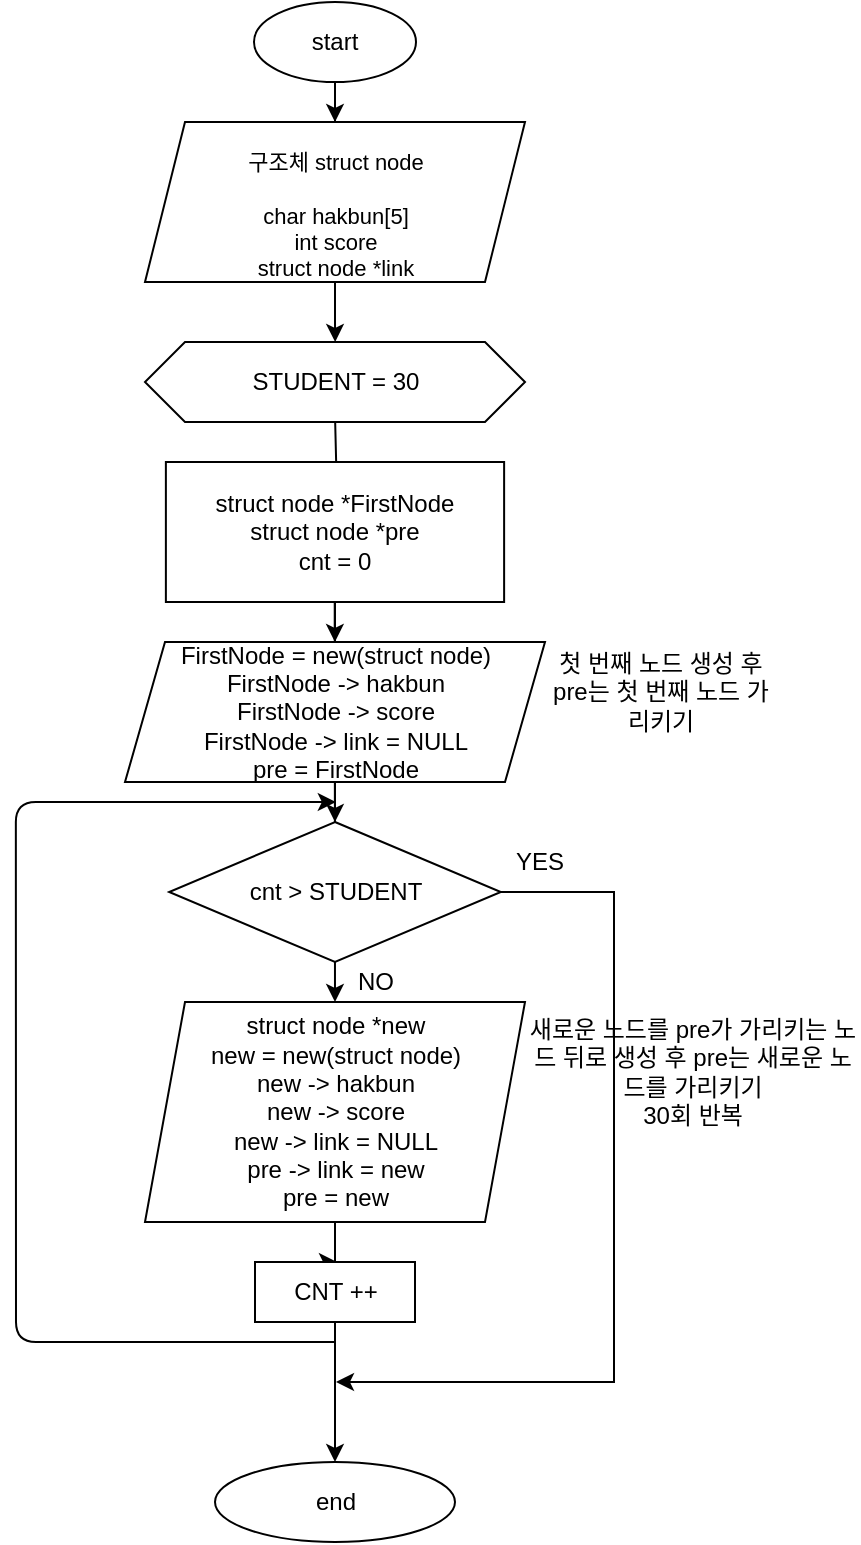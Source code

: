 <mxfile version="14.6.9" type="github">
  <diagram id="BHE2GCNE7rLQnLxoAsBc" name="Page-1">
    <mxGraphModel dx="1483" dy="829" grid="0" gridSize="10" guides="1" tooltips="1" connect="1" arrows="1" fold="1" page="1" pageScale="1" pageWidth="827" pageHeight="1169" math="0" shadow="0">
      <root>
        <mxCell id="0" />
        <mxCell id="1" parent="0" />
        <mxCell id="osYjdf-58s_nctMU4wrf-5" value="" style="edgeStyle=orthogonalEdgeStyle;rounded=0;orthogonalLoop=1;jettySize=auto;html=1;" edge="1" parent="1" source="osYjdf-58s_nctMU4wrf-1" target="osYjdf-58s_nctMU4wrf-2">
          <mxGeometry relative="1" as="geometry" />
        </mxCell>
        <mxCell id="osYjdf-58s_nctMU4wrf-1" value="start" style="ellipse;whiteSpace=wrap;html=1;" vertex="1" parent="1">
          <mxGeometry x="360" y="20" width="81" height="40" as="geometry" />
        </mxCell>
        <mxCell id="osYjdf-58s_nctMU4wrf-4" value="" style="edgeStyle=orthogonalEdgeStyle;rounded=0;orthogonalLoop=1;jettySize=auto;html=1;" edge="1" parent="1" source="osYjdf-58s_nctMU4wrf-2">
          <mxGeometry relative="1" as="geometry">
            <mxPoint x="400.583" y="190" as="targetPoint" />
          </mxGeometry>
        </mxCell>
        <mxCell id="osYjdf-58s_nctMU4wrf-2" value="&lt;div style=&quot;font-size: 11px&quot;&gt;&lt;span&gt;&lt;font style=&quot;font-size: 11px&quot;&gt;&lt;br&gt;&lt;/font&gt;&lt;/span&gt;&lt;/div&gt;&lt;div style=&quot;font-size: 11px&quot;&gt;&lt;span&gt;&lt;font style=&quot;font-size: 11px&quot;&gt;구조체 struct node&lt;/font&gt;&lt;/span&gt;&lt;/div&gt;&lt;div style=&quot;font-size: 11px&quot;&gt;&lt;span&gt;&lt;font style=&quot;font-size: 11px&quot;&gt;&lt;br&gt;&lt;/font&gt;&lt;/span&gt;&lt;/div&gt;&lt;div style=&quot;font-size: 11px&quot;&gt;&lt;font style=&quot;font-size: 11px&quot;&gt;char hakbun[5]&lt;/font&gt;&lt;/div&gt;&lt;div style=&quot;font-size: 11px&quot;&gt;&lt;font style=&quot;font-size: 11px&quot;&gt;int score&lt;/font&gt;&lt;/div&gt;&lt;div style=&quot;font-size: 11px&quot;&gt;&lt;font style=&quot;font-size: 11px&quot;&gt;struct node *link&lt;/font&gt;&lt;/div&gt;" style="shape=parallelogram;perimeter=parallelogramPerimeter;whiteSpace=wrap;html=1;fixedSize=1;align=center;" vertex="1" parent="1">
          <mxGeometry x="305.5" y="80" width="190" height="80" as="geometry" />
        </mxCell>
        <mxCell id="osYjdf-58s_nctMU4wrf-7" value="" style="edgeStyle=orthogonalEdgeStyle;rounded=0;orthogonalLoop=1;jettySize=auto;html=1;" edge="1" parent="1" target="osYjdf-58s_nctMU4wrf-6">
          <mxGeometry relative="1" as="geometry">
            <mxPoint x="400.583" y="230" as="sourcePoint" />
          </mxGeometry>
        </mxCell>
        <mxCell id="osYjdf-58s_nctMU4wrf-11" value="" style="edgeStyle=orthogonalEdgeStyle;rounded=0;orthogonalLoop=1;jettySize=auto;html=1;" edge="1" parent="1" source="osYjdf-58s_nctMU4wrf-6" target="osYjdf-58s_nctMU4wrf-10">
          <mxGeometry relative="1" as="geometry" />
        </mxCell>
        <mxCell id="osYjdf-58s_nctMU4wrf-12" style="edgeStyle=orthogonalEdgeStyle;rounded=0;orthogonalLoop=1;jettySize=auto;html=1;entryX=0.5;entryY=0;entryDx=0;entryDy=0;" edge="1" parent="1" source="osYjdf-58s_nctMU4wrf-6" target="osYjdf-58s_nctMU4wrf-8">
          <mxGeometry relative="1" as="geometry" />
        </mxCell>
        <mxCell id="osYjdf-58s_nctMU4wrf-15" style="edgeStyle=orthogonalEdgeStyle;rounded=0;orthogonalLoop=1;jettySize=auto;html=1;" edge="1" parent="1" source="osYjdf-58s_nctMU4wrf-6">
          <mxGeometry relative="1" as="geometry">
            <mxPoint x="400.5" y="340" as="targetPoint" />
          </mxGeometry>
        </mxCell>
        <mxCell id="osYjdf-58s_nctMU4wrf-6" value="struct node *FirstNode&lt;br&gt;struct node *pre&lt;br&gt;cnt = 0" style="rounded=0;whiteSpace=wrap;html=1;" vertex="1" parent="1">
          <mxGeometry x="315.94" y="250" width="169.12" height="70" as="geometry" />
        </mxCell>
        <mxCell id="osYjdf-58s_nctMU4wrf-19" style="edgeStyle=orthogonalEdgeStyle;rounded=0;orthogonalLoop=1;jettySize=auto;html=1;" edge="1" parent="1" source="osYjdf-58s_nctMU4wrf-8">
          <mxGeometry relative="1" as="geometry">
            <mxPoint x="401" y="710" as="targetPoint" />
            <Array as="points">
              <mxPoint x="540" y="465" />
              <mxPoint x="540" y="710" />
              <mxPoint x="401" y="710" />
            </Array>
          </mxGeometry>
        </mxCell>
        <mxCell id="osYjdf-58s_nctMU4wrf-8" value="cnt &amp;gt; STUDENT" style="rhombus;whiteSpace=wrap;html=1;" vertex="1" parent="1">
          <mxGeometry x="317.59" y="430" width="165.82" height="70" as="geometry" />
        </mxCell>
        <mxCell id="osYjdf-58s_nctMU4wrf-20" value="" style="edgeStyle=orthogonalEdgeStyle;rounded=0;orthogonalLoop=1;jettySize=auto;html=1;" edge="1" parent="1" source="osYjdf-58s_nctMU4wrf-10">
          <mxGeometry relative="1" as="geometry">
            <mxPoint x="401" y="650" as="targetPoint" />
          </mxGeometry>
        </mxCell>
        <mxCell id="osYjdf-58s_nctMU4wrf-10" value="&lt;span&gt;struct node *new&lt;br&gt;new = new(struct node)&lt;br&gt;new -&amp;gt; hakbun&lt;br&gt;new -&amp;gt; score&lt;br&gt;new -&amp;gt; link = NULL&lt;br&gt;pre -&amp;gt; link = new&lt;br&gt;pre = new&lt;br&gt;&lt;/span&gt;" style="shape=parallelogram;perimeter=parallelogramPerimeter;whiteSpace=wrap;html=1;fixedSize=1;" vertex="1" parent="1">
          <mxGeometry x="305.5" y="520" width="190" height="110" as="geometry" />
        </mxCell>
        <mxCell id="osYjdf-58s_nctMU4wrf-14" value="FirstNode = new(struct node)&lt;br&gt;FirstNode -&amp;gt; hakbun&lt;br&gt;FirstNode -&amp;gt; score&lt;br&gt;FirstNode -&amp;gt; link = NULL&lt;br&gt;pre = FirstNode" style="shape=parallelogram;perimeter=parallelogramPerimeter;whiteSpace=wrap;html=1;fixedSize=1;" vertex="1" parent="1">
          <mxGeometry x="295.5" y="340" width="210" height="70" as="geometry" />
        </mxCell>
        <mxCell id="osYjdf-58s_nctMU4wrf-16" value="STUDENT = 30" style="shape=hexagon;perimeter=hexagonPerimeter2;whiteSpace=wrap;html=1;fixedSize=1;" vertex="1" parent="1">
          <mxGeometry x="305.5" y="190" width="190" height="40" as="geometry" />
        </mxCell>
        <mxCell id="osYjdf-58s_nctMU4wrf-17" value="NO" style="text;html=1;strokeColor=none;fillColor=none;align=center;verticalAlign=middle;whiteSpace=wrap;rounded=0;" vertex="1" parent="1">
          <mxGeometry x="401" y="500" width="40" height="20" as="geometry" />
        </mxCell>
        <mxCell id="osYjdf-58s_nctMU4wrf-18" value="end" style="ellipse;whiteSpace=wrap;html=1;" vertex="1" parent="1">
          <mxGeometry x="340.5" y="750" width="120" height="40" as="geometry" />
        </mxCell>
        <mxCell id="osYjdf-58s_nctMU4wrf-22" value="" style="endArrow=classic;html=1;" edge="1" parent="1">
          <mxGeometry width="50" height="50" relative="1" as="geometry">
            <mxPoint x="401" y="690" as="sourcePoint" />
            <mxPoint x="400.92" y="420" as="targetPoint" />
            <Array as="points">
              <mxPoint x="241" y="690" />
              <mxPoint x="240.92" y="420" />
            </Array>
          </mxGeometry>
        </mxCell>
        <mxCell id="osYjdf-58s_nctMU4wrf-23" value="YES" style="text;html=1;strokeColor=none;fillColor=none;align=center;verticalAlign=middle;whiteSpace=wrap;rounded=0;" vertex="1" parent="1">
          <mxGeometry x="483.41" y="440" width="40" height="20" as="geometry" />
        </mxCell>
        <mxCell id="osYjdf-58s_nctMU4wrf-25" value="" style="edgeStyle=orthogonalEdgeStyle;rounded=0;orthogonalLoop=1;jettySize=auto;html=1;" edge="1" parent="1" source="osYjdf-58s_nctMU4wrf-24" target="osYjdf-58s_nctMU4wrf-18">
          <mxGeometry relative="1" as="geometry" />
        </mxCell>
        <mxCell id="osYjdf-58s_nctMU4wrf-24" value="CNT ++" style="rounded=0;whiteSpace=wrap;html=1;" vertex="1" parent="1">
          <mxGeometry x="360.5" y="650" width="80" height="30" as="geometry" />
        </mxCell>
        <mxCell id="osYjdf-58s_nctMU4wrf-26" value="첫 번째 노드 생성 후 pre는 첫 번째 노드 가리키기" style="text;html=1;strokeColor=none;fillColor=none;align=center;verticalAlign=middle;whiteSpace=wrap;rounded=0;" vertex="1" parent="1">
          <mxGeometry x="505.5" y="350" width="114.5" height="30" as="geometry" />
        </mxCell>
        <mxCell id="osYjdf-58s_nctMU4wrf-27" value="새로운 노드를 pre가 가리키는 노드 뒤로 생성 후 pre는 새로운 노드를 가리키기&lt;br&gt;30회 반복" style="text;html=1;strokeColor=none;fillColor=none;align=center;verticalAlign=middle;whiteSpace=wrap;rounded=0;" vertex="1" parent="1">
          <mxGeometry x="495.5" y="520" width="166.59" height="70" as="geometry" />
        </mxCell>
      </root>
    </mxGraphModel>
  </diagram>
</mxfile>
